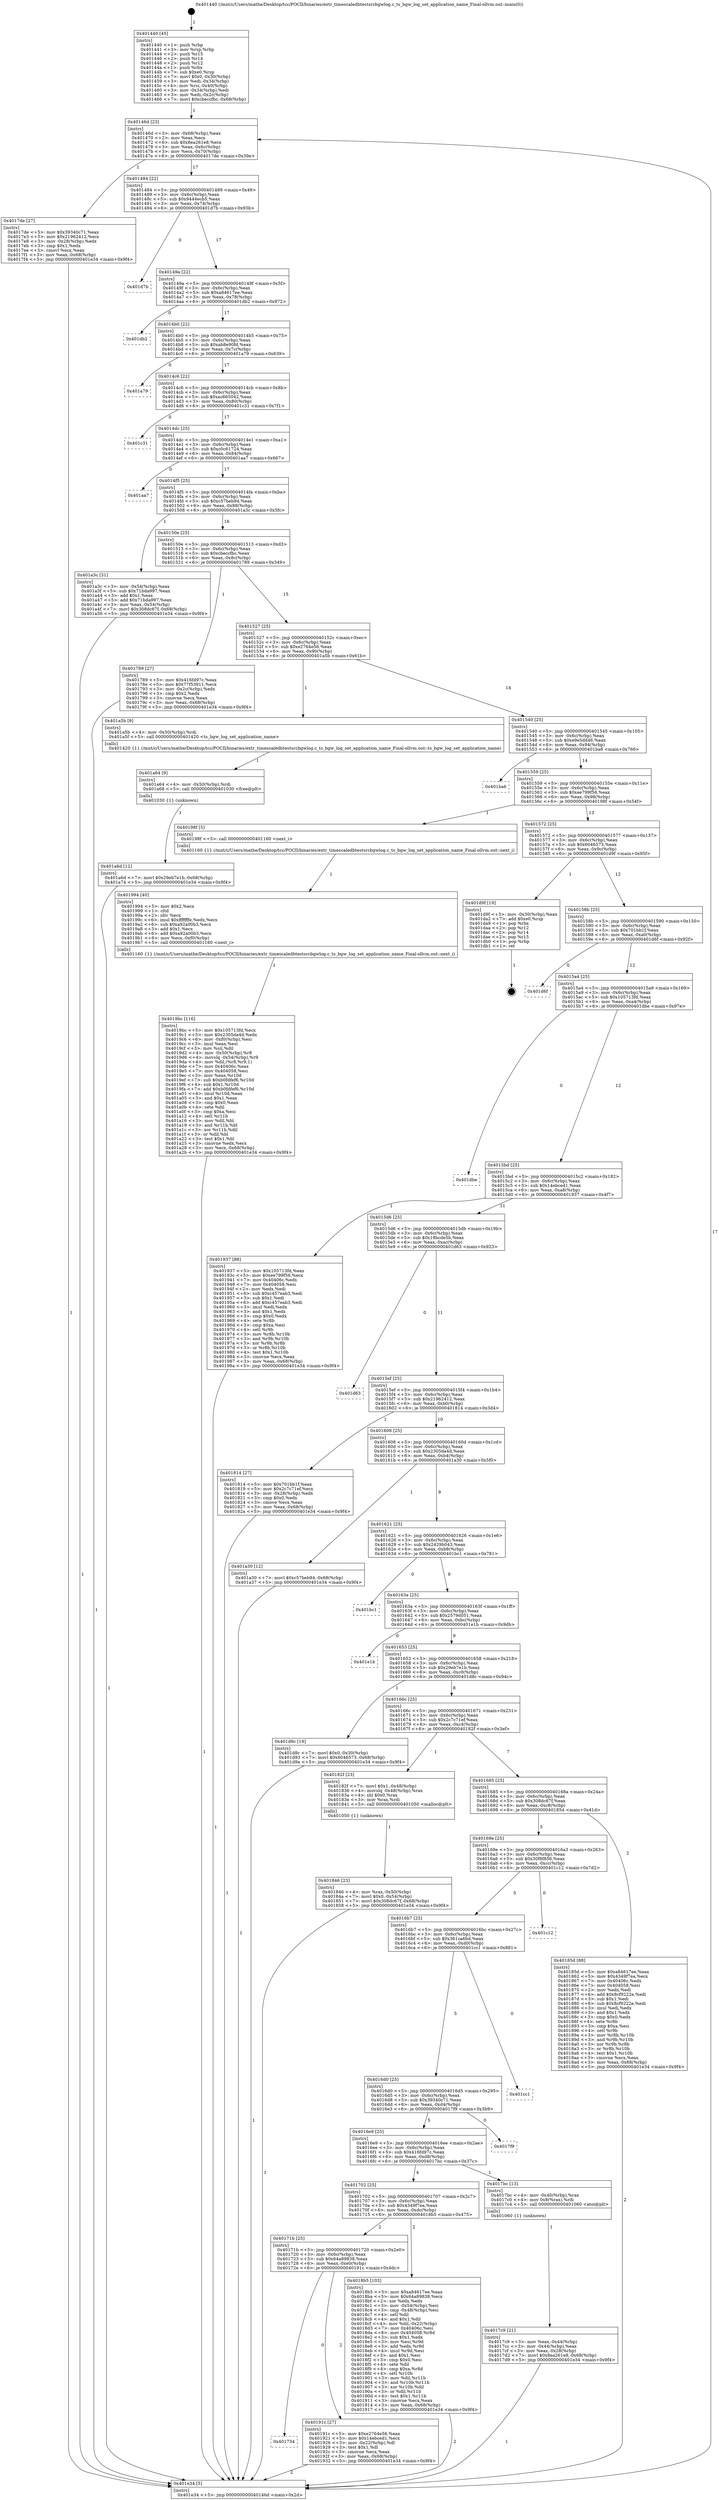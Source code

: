 digraph "0x401440" {
  label = "0x401440 (/mnt/c/Users/mathe/Desktop/tcc/POCII/binaries/extr_timescaledbtestsrcbgwlog.c_ts_bgw_log_set_application_name_Final-ollvm.out::main(0))"
  labelloc = "t"
  node[shape=record]

  Entry [label="",width=0.3,height=0.3,shape=circle,fillcolor=black,style=filled]
  "0x40146d" [label="{
     0x40146d [23]\l
     | [instrs]\l
     &nbsp;&nbsp;0x40146d \<+3\>: mov -0x68(%rbp),%eax\l
     &nbsp;&nbsp;0x401470 \<+2\>: mov %eax,%ecx\l
     &nbsp;&nbsp;0x401472 \<+6\>: sub $0x8ea261e8,%ecx\l
     &nbsp;&nbsp;0x401478 \<+3\>: mov %eax,-0x6c(%rbp)\l
     &nbsp;&nbsp;0x40147b \<+3\>: mov %ecx,-0x70(%rbp)\l
     &nbsp;&nbsp;0x40147e \<+6\>: je 00000000004017de \<main+0x39e\>\l
  }"]
  "0x4017de" [label="{
     0x4017de [27]\l
     | [instrs]\l
     &nbsp;&nbsp;0x4017de \<+5\>: mov $0x39340c71,%eax\l
     &nbsp;&nbsp;0x4017e3 \<+5\>: mov $0x21962412,%ecx\l
     &nbsp;&nbsp;0x4017e8 \<+3\>: mov -0x28(%rbp),%edx\l
     &nbsp;&nbsp;0x4017eb \<+3\>: cmp $0x1,%edx\l
     &nbsp;&nbsp;0x4017ee \<+3\>: cmovl %ecx,%eax\l
     &nbsp;&nbsp;0x4017f1 \<+3\>: mov %eax,-0x68(%rbp)\l
     &nbsp;&nbsp;0x4017f4 \<+5\>: jmp 0000000000401e34 \<main+0x9f4\>\l
  }"]
  "0x401484" [label="{
     0x401484 [22]\l
     | [instrs]\l
     &nbsp;&nbsp;0x401484 \<+5\>: jmp 0000000000401489 \<main+0x49\>\l
     &nbsp;&nbsp;0x401489 \<+3\>: mov -0x6c(%rbp),%eax\l
     &nbsp;&nbsp;0x40148c \<+5\>: sub $0x9444ecb5,%eax\l
     &nbsp;&nbsp;0x401491 \<+3\>: mov %eax,-0x74(%rbp)\l
     &nbsp;&nbsp;0x401494 \<+6\>: je 0000000000401d7b \<main+0x93b\>\l
  }"]
  Exit [label="",width=0.3,height=0.3,shape=circle,fillcolor=black,style=filled,peripheries=2]
  "0x401d7b" [label="{
     0x401d7b\l
  }", style=dashed]
  "0x40149a" [label="{
     0x40149a [22]\l
     | [instrs]\l
     &nbsp;&nbsp;0x40149a \<+5\>: jmp 000000000040149f \<main+0x5f\>\l
     &nbsp;&nbsp;0x40149f \<+3\>: mov -0x6c(%rbp),%eax\l
     &nbsp;&nbsp;0x4014a2 \<+5\>: sub $0xa84617ee,%eax\l
     &nbsp;&nbsp;0x4014a7 \<+3\>: mov %eax,-0x78(%rbp)\l
     &nbsp;&nbsp;0x4014aa \<+6\>: je 0000000000401db2 \<main+0x972\>\l
  }"]
  "0x401a6d" [label="{
     0x401a6d [12]\l
     | [instrs]\l
     &nbsp;&nbsp;0x401a6d \<+7\>: movl $0x29eb7e1b,-0x68(%rbp)\l
     &nbsp;&nbsp;0x401a74 \<+5\>: jmp 0000000000401e34 \<main+0x9f4\>\l
  }"]
  "0x401db2" [label="{
     0x401db2\l
  }", style=dashed]
  "0x4014b0" [label="{
     0x4014b0 [22]\l
     | [instrs]\l
     &nbsp;&nbsp;0x4014b0 \<+5\>: jmp 00000000004014b5 \<main+0x75\>\l
     &nbsp;&nbsp;0x4014b5 \<+3\>: mov -0x6c(%rbp),%eax\l
     &nbsp;&nbsp;0x4014b8 \<+5\>: sub $0xab8e90fd,%eax\l
     &nbsp;&nbsp;0x4014bd \<+3\>: mov %eax,-0x7c(%rbp)\l
     &nbsp;&nbsp;0x4014c0 \<+6\>: je 0000000000401a79 \<main+0x639\>\l
  }"]
  "0x401a64" [label="{
     0x401a64 [9]\l
     | [instrs]\l
     &nbsp;&nbsp;0x401a64 \<+4\>: mov -0x50(%rbp),%rdi\l
     &nbsp;&nbsp;0x401a68 \<+5\>: call 0000000000401030 \<free@plt\>\l
     | [calls]\l
     &nbsp;&nbsp;0x401030 \{1\} (unknown)\l
  }"]
  "0x401a79" [label="{
     0x401a79\l
  }", style=dashed]
  "0x4014c6" [label="{
     0x4014c6 [22]\l
     | [instrs]\l
     &nbsp;&nbsp;0x4014c6 \<+5\>: jmp 00000000004014cb \<main+0x8b\>\l
     &nbsp;&nbsp;0x4014cb \<+3\>: mov -0x6c(%rbp),%eax\l
     &nbsp;&nbsp;0x4014ce \<+5\>: sub $0xac665042,%eax\l
     &nbsp;&nbsp;0x4014d3 \<+3\>: mov %eax,-0x80(%rbp)\l
     &nbsp;&nbsp;0x4014d6 \<+6\>: je 0000000000401c31 \<main+0x7f1\>\l
  }"]
  "0x4019bc" [label="{
     0x4019bc [116]\l
     | [instrs]\l
     &nbsp;&nbsp;0x4019bc \<+5\>: mov $0x105713fd,%ecx\l
     &nbsp;&nbsp;0x4019c1 \<+5\>: mov $0x2305da4d,%edx\l
     &nbsp;&nbsp;0x4019c6 \<+6\>: mov -0xf0(%rbp),%esi\l
     &nbsp;&nbsp;0x4019cc \<+3\>: imul %eax,%esi\l
     &nbsp;&nbsp;0x4019cf \<+3\>: mov %sil,%dil\l
     &nbsp;&nbsp;0x4019d2 \<+4\>: mov -0x50(%rbp),%r8\l
     &nbsp;&nbsp;0x4019d6 \<+4\>: movslq -0x54(%rbp),%r9\l
     &nbsp;&nbsp;0x4019da \<+4\>: mov %dil,(%r8,%r9,1)\l
     &nbsp;&nbsp;0x4019de \<+7\>: mov 0x40406c,%eax\l
     &nbsp;&nbsp;0x4019e5 \<+7\>: mov 0x404058,%esi\l
     &nbsp;&nbsp;0x4019ec \<+3\>: mov %eax,%r10d\l
     &nbsp;&nbsp;0x4019ef \<+7\>: sub $0xb0fdfef6,%r10d\l
     &nbsp;&nbsp;0x4019f6 \<+4\>: sub $0x1,%r10d\l
     &nbsp;&nbsp;0x4019fa \<+7\>: add $0xb0fdfef6,%r10d\l
     &nbsp;&nbsp;0x401a01 \<+4\>: imul %r10d,%eax\l
     &nbsp;&nbsp;0x401a05 \<+3\>: and $0x1,%eax\l
     &nbsp;&nbsp;0x401a08 \<+3\>: cmp $0x0,%eax\l
     &nbsp;&nbsp;0x401a0b \<+4\>: sete %dil\l
     &nbsp;&nbsp;0x401a0f \<+3\>: cmp $0xa,%esi\l
     &nbsp;&nbsp;0x401a12 \<+4\>: setl %r11b\l
     &nbsp;&nbsp;0x401a16 \<+3\>: mov %dil,%bl\l
     &nbsp;&nbsp;0x401a19 \<+3\>: and %r11b,%bl\l
     &nbsp;&nbsp;0x401a1c \<+3\>: xor %r11b,%dil\l
     &nbsp;&nbsp;0x401a1f \<+3\>: or %dil,%bl\l
     &nbsp;&nbsp;0x401a22 \<+3\>: test $0x1,%bl\l
     &nbsp;&nbsp;0x401a25 \<+3\>: cmovne %edx,%ecx\l
     &nbsp;&nbsp;0x401a28 \<+3\>: mov %ecx,-0x68(%rbp)\l
     &nbsp;&nbsp;0x401a2b \<+5\>: jmp 0000000000401e34 \<main+0x9f4\>\l
  }"]
  "0x401c31" [label="{
     0x401c31\l
  }", style=dashed]
  "0x4014dc" [label="{
     0x4014dc [25]\l
     | [instrs]\l
     &nbsp;&nbsp;0x4014dc \<+5\>: jmp 00000000004014e1 \<main+0xa1\>\l
     &nbsp;&nbsp;0x4014e1 \<+3\>: mov -0x6c(%rbp),%eax\l
     &nbsp;&nbsp;0x4014e4 \<+5\>: sub $0xc0c61724,%eax\l
     &nbsp;&nbsp;0x4014e9 \<+6\>: mov %eax,-0x84(%rbp)\l
     &nbsp;&nbsp;0x4014ef \<+6\>: je 0000000000401aa7 \<main+0x667\>\l
  }"]
  "0x401994" [label="{
     0x401994 [40]\l
     | [instrs]\l
     &nbsp;&nbsp;0x401994 \<+5\>: mov $0x2,%ecx\l
     &nbsp;&nbsp;0x401999 \<+1\>: cltd\l
     &nbsp;&nbsp;0x40199a \<+2\>: idiv %ecx\l
     &nbsp;&nbsp;0x40199c \<+6\>: imul $0xfffffffe,%edx,%ecx\l
     &nbsp;&nbsp;0x4019a2 \<+6\>: sub $0xa92a00b3,%ecx\l
     &nbsp;&nbsp;0x4019a8 \<+3\>: add $0x1,%ecx\l
     &nbsp;&nbsp;0x4019ab \<+6\>: add $0xa92a00b3,%ecx\l
     &nbsp;&nbsp;0x4019b1 \<+6\>: mov %ecx,-0xf0(%rbp)\l
     &nbsp;&nbsp;0x4019b7 \<+5\>: call 0000000000401160 \<next_i\>\l
     | [calls]\l
     &nbsp;&nbsp;0x401160 \{1\} (/mnt/c/Users/mathe/Desktop/tcc/POCII/binaries/extr_timescaledbtestsrcbgwlog.c_ts_bgw_log_set_application_name_Final-ollvm.out::next_i)\l
  }"]
  "0x401aa7" [label="{
     0x401aa7\l
  }", style=dashed]
  "0x4014f5" [label="{
     0x4014f5 [25]\l
     | [instrs]\l
     &nbsp;&nbsp;0x4014f5 \<+5\>: jmp 00000000004014fa \<main+0xba\>\l
     &nbsp;&nbsp;0x4014fa \<+3\>: mov -0x6c(%rbp),%eax\l
     &nbsp;&nbsp;0x4014fd \<+5\>: sub $0xc57beb94,%eax\l
     &nbsp;&nbsp;0x401502 \<+6\>: mov %eax,-0x88(%rbp)\l
     &nbsp;&nbsp;0x401508 \<+6\>: je 0000000000401a3c \<main+0x5fc\>\l
  }"]
  "0x401734" [label="{
     0x401734\l
  }", style=dashed]
  "0x401a3c" [label="{
     0x401a3c [31]\l
     | [instrs]\l
     &nbsp;&nbsp;0x401a3c \<+3\>: mov -0x54(%rbp),%eax\l
     &nbsp;&nbsp;0x401a3f \<+5\>: sub $0x71bda997,%eax\l
     &nbsp;&nbsp;0x401a44 \<+3\>: add $0x1,%eax\l
     &nbsp;&nbsp;0x401a47 \<+5\>: add $0x71bda997,%eax\l
     &nbsp;&nbsp;0x401a4c \<+3\>: mov %eax,-0x54(%rbp)\l
     &nbsp;&nbsp;0x401a4f \<+7\>: movl $0x308dc67f,-0x68(%rbp)\l
     &nbsp;&nbsp;0x401a56 \<+5\>: jmp 0000000000401e34 \<main+0x9f4\>\l
  }"]
  "0x40150e" [label="{
     0x40150e [25]\l
     | [instrs]\l
     &nbsp;&nbsp;0x40150e \<+5\>: jmp 0000000000401513 \<main+0xd3\>\l
     &nbsp;&nbsp;0x401513 \<+3\>: mov -0x6c(%rbp),%eax\l
     &nbsp;&nbsp;0x401516 \<+5\>: sub $0xcbeccfbc,%eax\l
     &nbsp;&nbsp;0x40151b \<+6\>: mov %eax,-0x8c(%rbp)\l
     &nbsp;&nbsp;0x401521 \<+6\>: je 0000000000401789 \<main+0x349\>\l
  }"]
  "0x40191c" [label="{
     0x40191c [27]\l
     | [instrs]\l
     &nbsp;&nbsp;0x40191c \<+5\>: mov $0xe2764e56,%eax\l
     &nbsp;&nbsp;0x401921 \<+5\>: mov $0x14ebced1,%ecx\l
     &nbsp;&nbsp;0x401926 \<+3\>: mov -0x22(%rbp),%dl\l
     &nbsp;&nbsp;0x401929 \<+3\>: test $0x1,%dl\l
     &nbsp;&nbsp;0x40192c \<+3\>: cmovne %ecx,%eax\l
     &nbsp;&nbsp;0x40192f \<+3\>: mov %eax,-0x68(%rbp)\l
     &nbsp;&nbsp;0x401932 \<+5\>: jmp 0000000000401e34 \<main+0x9f4\>\l
  }"]
  "0x401789" [label="{
     0x401789 [27]\l
     | [instrs]\l
     &nbsp;&nbsp;0x401789 \<+5\>: mov $0x416fd97c,%eax\l
     &nbsp;&nbsp;0x40178e \<+5\>: mov $0x77f53911,%ecx\l
     &nbsp;&nbsp;0x401793 \<+3\>: mov -0x2c(%rbp),%edx\l
     &nbsp;&nbsp;0x401796 \<+3\>: cmp $0x2,%edx\l
     &nbsp;&nbsp;0x401799 \<+3\>: cmovne %ecx,%eax\l
     &nbsp;&nbsp;0x40179c \<+3\>: mov %eax,-0x68(%rbp)\l
     &nbsp;&nbsp;0x40179f \<+5\>: jmp 0000000000401e34 \<main+0x9f4\>\l
  }"]
  "0x401527" [label="{
     0x401527 [25]\l
     | [instrs]\l
     &nbsp;&nbsp;0x401527 \<+5\>: jmp 000000000040152c \<main+0xec\>\l
     &nbsp;&nbsp;0x40152c \<+3\>: mov -0x6c(%rbp),%eax\l
     &nbsp;&nbsp;0x40152f \<+5\>: sub $0xe2764e56,%eax\l
     &nbsp;&nbsp;0x401534 \<+6\>: mov %eax,-0x90(%rbp)\l
     &nbsp;&nbsp;0x40153a \<+6\>: je 0000000000401a5b \<main+0x61b\>\l
  }"]
  "0x401e34" [label="{
     0x401e34 [5]\l
     | [instrs]\l
     &nbsp;&nbsp;0x401e34 \<+5\>: jmp 000000000040146d \<main+0x2d\>\l
  }"]
  "0x401440" [label="{
     0x401440 [45]\l
     | [instrs]\l
     &nbsp;&nbsp;0x401440 \<+1\>: push %rbp\l
     &nbsp;&nbsp;0x401441 \<+3\>: mov %rsp,%rbp\l
     &nbsp;&nbsp;0x401444 \<+2\>: push %r15\l
     &nbsp;&nbsp;0x401446 \<+2\>: push %r14\l
     &nbsp;&nbsp;0x401448 \<+2\>: push %r12\l
     &nbsp;&nbsp;0x40144a \<+1\>: push %rbx\l
     &nbsp;&nbsp;0x40144b \<+7\>: sub $0xe0,%rsp\l
     &nbsp;&nbsp;0x401452 \<+7\>: movl $0x0,-0x30(%rbp)\l
     &nbsp;&nbsp;0x401459 \<+3\>: mov %edi,-0x34(%rbp)\l
     &nbsp;&nbsp;0x40145c \<+4\>: mov %rsi,-0x40(%rbp)\l
     &nbsp;&nbsp;0x401460 \<+3\>: mov -0x34(%rbp),%edi\l
     &nbsp;&nbsp;0x401463 \<+3\>: mov %edi,-0x2c(%rbp)\l
     &nbsp;&nbsp;0x401466 \<+7\>: movl $0xcbeccfbc,-0x68(%rbp)\l
  }"]
  "0x40171b" [label="{
     0x40171b [25]\l
     | [instrs]\l
     &nbsp;&nbsp;0x40171b \<+5\>: jmp 0000000000401720 \<main+0x2e0\>\l
     &nbsp;&nbsp;0x401720 \<+3\>: mov -0x6c(%rbp),%eax\l
     &nbsp;&nbsp;0x401723 \<+5\>: sub $0x64a89838,%eax\l
     &nbsp;&nbsp;0x401728 \<+6\>: mov %eax,-0xe0(%rbp)\l
     &nbsp;&nbsp;0x40172e \<+6\>: je 000000000040191c \<main+0x4dc\>\l
  }"]
  "0x401a5b" [label="{
     0x401a5b [9]\l
     | [instrs]\l
     &nbsp;&nbsp;0x401a5b \<+4\>: mov -0x50(%rbp),%rdi\l
     &nbsp;&nbsp;0x401a5f \<+5\>: call 0000000000401420 \<ts_bgw_log_set_application_name\>\l
     | [calls]\l
     &nbsp;&nbsp;0x401420 \{1\} (/mnt/c/Users/mathe/Desktop/tcc/POCII/binaries/extr_timescaledbtestsrcbgwlog.c_ts_bgw_log_set_application_name_Final-ollvm.out::ts_bgw_log_set_application_name)\l
  }"]
  "0x401540" [label="{
     0x401540 [25]\l
     | [instrs]\l
     &nbsp;&nbsp;0x401540 \<+5\>: jmp 0000000000401545 \<main+0x105\>\l
     &nbsp;&nbsp;0x401545 \<+3\>: mov -0x6c(%rbp),%eax\l
     &nbsp;&nbsp;0x401548 \<+5\>: sub $0xe9e5dd46,%eax\l
     &nbsp;&nbsp;0x40154d \<+6\>: mov %eax,-0x94(%rbp)\l
     &nbsp;&nbsp;0x401553 \<+6\>: je 0000000000401ba6 \<main+0x766\>\l
  }"]
  "0x4018b5" [label="{
     0x4018b5 [103]\l
     | [instrs]\l
     &nbsp;&nbsp;0x4018b5 \<+5\>: mov $0xa84617ee,%eax\l
     &nbsp;&nbsp;0x4018ba \<+5\>: mov $0x64a89838,%ecx\l
     &nbsp;&nbsp;0x4018bf \<+2\>: xor %edx,%edx\l
     &nbsp;&nbsp;0x4018c1 \<+3\>: mov -0x54(%rbp),%esi\l
     &nbsp;&nbsp;0x4018c4 \<+3\>: cmp -0x48(%rbp),%esi\l
     &nbsp;&nbsp;0x4018c7 \<+4\>: setl %dil\l
     &nbsp;&nbsp;0x4018cb \<+4\>: and $0x1,%dil\l
     &nbsp;&nbsp;0x4018cf \<+4\>: mov %dil,-0x22(%rbp)\l
     &nbsp;&nbsp;0x4018d3 \<+7\>: mov 0x40406c,%esi\l
     &nbsp;&nbsp;0x4018da \<+8\>: mov 0x404058,%r8d\l
     &nbsp;&nbsp;0x4018e2 \<+3\>: sub $0x1,%edx\l
     &nbsp;&nbsp;0x4018e5 \<+3\>: mov %esi,%r9d\l
     &nbsp;&nbsp;0x4018e8 \<+3\>: add %edx,%r9d\l
     &nbsp;&nbsp;0x4018eb \<+4\>: imul %r9d,%esi\l
     &nbsp;&nbsp;0x4018ef \<+3\>: and $0x1,%esi\l
     &nbsp;&nbsp;0x4018f2 \<+3\>: cmp $0x0,%esi\l
     &nbsp;&nbsp;0x4018f5 \<+4\>: sete %dil\l
     &nbsp;&nbsp;0x4018f9 \<+4\>: cmp $0xa,%r8d\l
     &nbsp;&nbsp;0x4018fd \<+4\>: setl %r10b\l
     &nbsp;&nbsp;0x401901 \<+3\>: mov %dil,%r11b\l
     &nbsp;&nbsp;0x401904 \<+3\>: and %r10b,%r11b\l
     &nbsp;&nbsp;0x401907 \<+3\>: xor %r10b,%dil\l
     &nbsp;&nbsp;0x40190a \<+3\>: or %dil,%r11b\l
     &nbsp;&nbsp;0x40190d \<+4\>: test $0x1,%r11b\l
     &nbsp;&nbsp;0x401911 \<+3\>: cmovne %ecx,%eax\l
     &nbsp;&nbsp;0x401914 \<+3\>: mov %eax,-0x68(%rbp)\l
     &nbsp;&nbsp;0x401917 \<+5\>: jmp 0000000000401e34 \<main+0x9f4\>\l
  }"]
  "0x401ba6" [label="{
     0x401ba6\l
  }", style=dashed]
  "0x401559" [label="{
     0x401559 [25]\l
     | [instrs]\l
     &nbsp;&nbsp;0x401559 \<+5\>: jmp 000000000040155e \<main+0x11e\>\l
     &nbsp;&nbsp;0x40155e \<+3\>: mov -0x6c(%rbp),%eax\l
     &nbsp;&nbsp;0x401561 \<+5\>: sub $0xee799f56,%eax\l
     &nbsp;&nbsp;0x401566 \<+6\>: mov %eax,-0x98(%rbp)\l
     &nbsp;&nbsp;0x40156c \<+6\>: je 000000000040198f \<main+0x54f\>\l
  }"]
  "0x401846" [label="{
     0x401846 [23]\l
     | [instrs]\l
     &nbsp;&nbsp;0x401846 \<+4\>: mov %rax,-0x50(%rbp)\l
     &nbsp;&nbsp;0x40184a \<+7\>: movl $0x0,-0x54(%rbp)\l
     &nbsp;&nbsp;0x401851 \<+7\>: movl $0x308dc67f,-0x68(%rbp)\l
     &nbsp;&nbsp;0x401858 \<+5\>: jmp 0000000000401e34 \<main+0x9f4\>\l
  }"]
  "0x40198f" [label="{
     0x40198f [5]\l
     | [instrs]\l
     &nbsp;&nbsp;0x40198f \<+5\>: call 0000000000401160 \<next_i\>\l
     | [calls]\l
     &nbsp;&nbsp;0x401160 \{1\} (/mnt/c/Users/mathe/Desktop/tcc/POCII/binaries/extr_timescaledbtestsrcbgwlog.c_ts_bgw_log_set_application_name_Final-ollvm.out::next_i)\l
  }"]
  "0x401572" [label="{
     0x401572 [25]\l
     | [instrs]\l
     &nbsp;&nbsp;0x401572 \<+5\>: jmp 0000000000401577 \<main+0x137\>\l
     &nbsp;&nbsp;0x401577 \<+3\>: mov -0x6c(%rbp),%eax\l
     &nbsp;&nbsp;0x40157a \<+5\>: sub $0x6046573,%eax\l
     &nbsp;&nbsp;0x40157f \<+6\>: mov %eax,-0x9c(%rbp)\l
     &nbsp;&nbsp;0x401585 \<+6\>: je 0000000000401d9f \<main+0x95f\>\l
  }"]
  "0x4017c9" [label="{
     0x4017c9 [21]\l
     | [instrs]\l
     &nbsp;&nbsp;0x4017c9 \<+3\>: mov %eax,-0x44(%rbp)\l
     &nbsp;&nbsp;0x4017cc \<+3\>: mov -0x44(%rbp),%eax\l
     &nbsp;&nbsp;0x4017cf \<+3\>: mov %eax,-0x28(%rbp)\l
     &nbsp;&nbsp;0x4017d2 \<+7\>: movl $0x8ea261e8,-0x68(%rbp)\l
     &nbsp;&nbsp;0x4017d9 \<+5\>: jmp 0000000000401e34 \<main+0x9f4\>\l
  }"]
  "0x401d9f" [label="{
     0x401d9f [19]\l
     | [instrs]\l
     &nbsp;&nbsp;0x401d9f \<+3\>: mov -0x30(%rbp),%eax\l
     &nbsp;&nbsp;0x401da2 \<+7\>: add $0xe0,%rsp\l
     &nbsp;&nbsp;0x401da9 \<+1\>: pop %rbx\l
     &nbsp;&nbsp;0x401daa \<+2\>: pop %r12\l
     &nbsp;&nbsp;0x401dac \<+2\>: pop %r14\l
     &nbsp;&nbsp;0x401dae \<+2\>: pop %r15\l
     &nbsp;&nbsp;0x401db0 \<+1\>: pop %rbp\l
     &nbsp;&nbsp;0x401db1 \<+1\>: ret\l
  }"]
  "0x40158b" [label="{
     0x40158b [25]\l
     | [instrs]\l
     &nbsp;&nbsp;0x40158b \<+5\>: jmp 0000000000401590 \<main+0x150\>\l
     &nbsp;&nbsp;0x401590 \<+3\>: mov -0x6c(%rbp),%eax\l
     &nbsp;&nbsp;0x401593 \<+5\>: sub $0x701bb1f,%eax\l
     &nbsp;&nbsp;0x401598 \<+6\>: mov %eax,-0xa0(%rbp)\l
     &nbsp;&nbsp;0x40159e \<+6\>: je 0000000000401d6f \<main+0x92f\>\l
  }"]
  "0x401702" [label="{
     0x401702 [25]\l
     | [instrs]\l
     &nbsp;&nbsp;0x401702 \<+5\>: jmp 0000000000401707 \<main+0x2c7\>\l
     &nbsp;&nbsp;0x401707 \<+3\>: mov -0x6c(%rbp),%eax\l
     &nbsp;&nbsp;0x40170a \<+5\>: sub $0x4349f7ea,%eax\l
     &nbsp;&nbsp;0x40170f \<+6\>: mov %eax,-0xdc(%rbp)\l
     &nbsp;&nbsp;0x401715 \<+6\>: je 00000000004018b5 \<main+0x475\>\l
  }"]
  "0x401d6f" [label="{
     0x401d6f\l
  }", style=dashed]
  "0x4015a4" [label="{
     0x4015a4 [25]\l
     | [instrs]\l
     &nbsp;&nbsp;0x4015a4 \<+5\>: jmp 00000000004015a9 \<main+0x169\>\l
     &nbsp;&nbsp;0x4015a9 \<+3\>: mov -0x6c(%rbp),%eax\l
     &nbsp;&nbsp;0x4015ac \<+5\>: sub $0x105713fd,%eax\l
     &nbsp;&nbsp;0x4015b1 \<+6\>: mov %eax,-0xa4(%rbp)\l
     &nbsp;&nbsp;0x4015b7 \<+6\>: je 0000000000401dbe \<main+0x97e\>\l
  }"]
  "0x4017bc" [label="{
     0x4017bc [13]\l
     | [instrs]\l
     &nbsp;&nbsp;0x4017bc \<+4\>: mov -0x40(%rbp),%rax\l
     &nbsp;&nbsp;0x4017c0 \<+4\>: mov 0x8(%rax),%rdi\l
     &nbsp;&nbsp;0x4017c4 \<+5\>: call 0000000000401060 \<atoi@plt\>\l
     | [calls]\l
     &nbsp;&nbsp;0x401060 \{1\} (unknown)\l
  }"]
  "0x401dbe" [label="{
     0x401dbe\l
  }", style=dashed]
  "0x4015bd" [label="{
     0x4015bd [25]\l
     | [instrs]\l
     &nbsp;&nbsp;0x4015bd \<+5\>: jmp 00000000004015c2 \<main+0x182\>\l
     &nbsp;&nbsp;0x4015c2 \<+3\>: mov -0x6c(%rbp),%eax\l
     &nbsp;&nbsp;0x4015c5 \<+5\>: sub $0x14ebced1,%eax\l
     &nbsp;&nbsp;0x4015ca \<+6\>: mov %eax,-0xa8(%rbp)\l
     &nbsp;&nbsp;0x4015d0 \<+6\>: je 0000000000401937 \<main+0x4f7\>\l
  }"]
  "0x4016e9" [label="{
     0x4016e9 [25]\l
     | [instrs]\l
     &nbsp;&nbsp;0x4016e9 \<+5\>: jmp 00000000004016ee \<main+0x2ae\>\l
     &nbsp;&nbsp;0x4016ee \<+3\>: mov -0x6c(%rbp),%eax\l
     &nbsp;&nbsp;0x4016f1 \<+5\>: sub $0x416fd97c,%eax\l
     &nbsp;&nbsp;0x4016f6 \<+6\>: mov %eax,-0xd8(%rbp)\l
     &nbsp;&nbsp;0x4016fc \<+6\>: je 00000000004017bc \<main+0x37c\>\l
  }"]
  "0x401937" [label="{
     0x401937 [88]\l
     | [instrs]\l
     &nbsp;&nbsp;0x401937 \<+5\>: mov $0x105713fd,%eax\l
     &nbsp;&nbsp;0x40193c \<+5\>: mov $0xee799f56,%ecx\l
     &nbsp;&nbsp;0x401941 \<+7\>: mov 0x40406c,%edx\l
     &nbsp;&nbsp;0x401948 \<+7\>: mov 0x404058,%esi\l
     &nbsp;&nbsp;0x40194f \<+2\>: mov %edx,%edi\l
     &nbsp;&nbsp;0x401951 \<+6\>: sub $0xc457eab3,%edi\l
     &nbsp;&nbsp;0x401957 \<+3\>: sub $0x1,%edi\l
     &nbsp;&nbsp;0x40195a \<+6\>: add $0xc457eab3,%edi\l
     &nbsp;&nbsp;0x401960 \<+3\>: imul %edi,%edx\l
     &nbsp;&nbsp;0x401963 \<+3\>: and $0x1,%edx\l
     &nbsp;&nbsp;0x401966 \<+3\>: cmp $0x0,%edx\l
     &nbsp;&nbsp;0x401969 \<+4\>: sete %r8b\l
     &nbsp;&nbsp;0x40196d \<+3\>: cmp $0xa,%esi\l
     &nbsp;&nbsp;0x401970 \<+4\>: setl %r9b\l
     &nbsp;&nbsp;0x401974 \<+3\>: mov %r8b,%r10b\l
     &nbsp;&nbsp;0x401977 \<+3\>: and %r9b,%r10b\l
     &nbsp;&nbsp;0x40197a \<+3\>: xor %r9b,%r8b\l
     &nbsp;&nbsp;0x40197d \<+3\>: or %r8b,%r10b\l
     &nbsp;&nbsp;0x401980 \<+4\>: test $0x1,%r10b\l
     &nbsp;&nbsp;0x401984 \<+3\>: cmovne %ecx,%eax\l
     &nbsp;&nbsp;0x401987 \<+3\>: mov %eax,-0x68(%rbp)\l
     &nbsp;&nbsp;0x40198a \<+5\>: jmp 0000000000401e34 \<main+0x9f4\>\l
  }"]
  "0x4015d6" [label="{
     0x4015d6 [25]\l
     | [instrs]\l
     &nbsp;&nbsp;0x4015d6 \<+5\>: jmp 00000000004015db \<main+0x19b\>\l
     &nbsp;&nbsp;0x4015db \<+3\>: mov -0x6c(%rbp),%eax\l
     &nbsp;&nbsp;0x4015de \<+5\>: sub $0x18bcde5b,%eax\l
     &nbsp;&nbsp;0x4015e3 \<+6\>: mov %eax,-0xac(%rbp)\l
     &nbsp;&nbsp;0x4015e9 \<+6\>: je 0000000000401d63 \<main+0x923\>\l
  }"]
  "0x4017f9" [label="{
     0x4017f9\l
  }", style=dashed]
  "0x401d63" [label="{
     0x401d63\l
  }", style=dashed]
  "0x4015ef" [label="{
     0x4015ef [25]\l
     | [instrs]\l
     &nbsp;&nbsp;0x4015ef \<+5\>: jmp 00000000004015f4 \<main+0x1b4\>\l
     &nbsp;&nbsp;0x4015f4 \<+3\>: mov -0x6c(%rbp),%eax\l
     &nbsp;&nbsp;0x4015f7 \<+5\>: sub $0x21962412,%eax\l
     &nbsp;&nbsp;0x4015fc \<+6\>: mov %eax,-0xb0(%rbp)\l
     &nbsp;&nbsp;0x401602 \<+6\>: je 0000000000401814 \<main+0x3d4\>\l
  }"]
  "0x4016d0" [label="{
     0x4016d0 [25]\l
     | [instrs]\l
     &nbsp;&nbsp;0x4016d0 \<+5\>: jmp 00000000004016d5 \<main+0x295\>\l
     &nbsp;&nbsp;0x4016d5 \<+3\>: mov -0x6c(%rbp),%eax\l
     &nbsp;&nbsp;0x4016d8 \<+5\>: sub $0x39340c71,%eax\l
     &nbsp;&nbsp;0x4016dd \<+6\>: mov %eax,-0xd4(%rbp)\l
     &nbsp;&nbsp;0x4016e3 \<+6\>: je 00000000004017f9 \<main+0x3b9\>\l
  }"]
  "0x401814" [label="{
     0x401814 [27]\l
     | [instrs]\l
     &nbsp;&nbsp;0x401814 \<+5\>: mov $0x701bb1f,%eax\l
     &nbsp;&nbsp;0x401819 \<+5\>: mov $0x2c7c71ef,%ecx\l
     &nbsp;&nbsp;0x40181e \<+3\>: mov -0x28(%rbp),%edx\l
     &nbsp;&nbsp;0x401821 \<+3\>: cmp $0x0,%edx\l
     &nbsp;&nbsp;0x401824 \<+3\>: cmove %ecx,%eax\l
     &nbsp;&nbsp;0x401827 \<+3\>: mov %eax,-0x68(%rbp)\l
     &nbsp;&nbsp;0x40182a \<+5\>: jmp 0000000000401e34 \<main+0x9f4\>\l
  }"]
  "0x401608" [label="{
     0x401608 [25]\l
     | [instrs]\l
     &nbsp;&nbsp;0x401608 \<+5\>: jmp 000000000040160d \<main+0x1cd\>\l
     &nbsp;&nbsp;0x40160d \<+3\>: mov -0x6c(%rbp),%eax\l
     &nbsp;&nbsp;0x401610 \<+5\>: sub $0x2305da4d,%eax\l
     &nbsp;&nbsp;0x401615 \<+6\>: mov %eax,-0xb4(%rbp)\l
     &nbsp;&nbsp;0x40161b \<+6\>: je 0000000000401a30 \<main+0x5f0\>\l
  }"]
  "0x401cc1" [label="{
     0x401cc1\l
  }", style=dashed]
  "0x401a30" [label="{
     0x401a30 [12]\l
     | [instrs]\l
     &nbsp;&nbsp;0x401a30 \<+7\>: movl $0xc57beb94,-0x68(%rbp)\l
     &nbsp;&nbsp;0x401a37 \<+5\>: jmp 0000000000401e34 \<main+0x9f4\>\l
  }"]
  "0x401621" [label="{
     0x401621 [25]\l
     | [instrs]\l
     &nbsp;&nbsp;0x401621 \<+5\>: jmp 0000000000401626 \<main+0x1e6\>\l
     &nbsp;&nbsp;0x401626 \<+3\>: mov -0x6c(%rbp),%eax\l
     &nbsp;&nbsp;0x401629 \<+5\>: sub $0x2429b043,%eax\l
     &nbsp;&nbsp;0x40162e \<+6\>: mov %eax,-0xb8(%rbp)\l
     &nbsp;&nbsp;0x401634 \<+6\>: je 0000000000401bc1 \<main+0x781\>\l
  }"]
  "0x4016b7" [label="{
     0x4016b7 [25]\l
     | [instrs]\l
     &nbsp;&nbsp;0x4016b7 \<+5\>: jmp 00000000004016bc \<main+0x27c\>\l
     &nbsp;&nbsp;0x4016bc \<+3\>: mov -0x6c(%rbp),%eax\l
     &nbsp;&nbsp;0x4016bf \<+5\>: sub $0x361ca6bd,%eax\l
     &nbsp;&nbsp;0x4016c4 \<+6\>: mov %eax,-0xd0(%rbp)\l
     &nbsp;&nbsp;0x4016ca \<+6\>: je 0000000000401cc1 \<main+0x881\>\l
  }"]
  "0x401bc1" [label="{
     0x401bc1\l
  }", style=dashed]
  "0x40163a" [label="{
     0x40163a [25]\l
     | [instrs]\l
     &nbsp;&nbsp;0x40163a \<+5\>: jmp 000000000040163f \<main+0x1ff\>\l
     &nbsp;&nbsp;0x40163f \<+3\>: mov -0x6c(%rbp),%eax\l
     &nbsp;&nbsp;0x401642 \<+5\>: sub $0x2579d051,%eax\l
     &nbsp;&nbsp;0x401647 \<+6\>: mov %eax,-0xbc(%rbp)\l
     &nbsp;&nbsp;0x40164d \<+6\>: je 0000000000401e1b \<main+0x9db\>\l
  }"]
  "0x401c12" [label="{
     0x401c12\l
  }", style=dashed]
  "0x401e1b" [label="{
     0x401e1b\l
  }", style=dashed]
  "0x401653" [label="{
     0x401653 [25]\l
     | [instrs]\l
     &nbsp;&nbsp;0x401653 \<+5\>: jmp 0000000000401658 \<main+0x218\>\l
     &nbsp;&nbsp;0x401658 \<+3\>: mov -0x6c(%rbp),%eax\l
     &nbsp;&nbsp;0x40165b \<+5\>: sub $0x29eb7e1b,%eax\l
     &nbsp;&nbsp;0x401660 \<+6\>: mov %eax,-0xc0(%rbp)\l
     &nbsp;&nbsp;0x401666 \<+6\>: je 0000000000401d8c \<main+0x94c\>\l
  }"]
  "0x40169e" [label="{
     0x40169e [25]\l
     | [instrs]\l
     &nbsp;&nbsp;0x40169e \<+5\>: jmp 00000000004016a3 \<main+0x263\>\l
     &nbsp;&nbsp;0x4016a3 \<+3\>: mov -0x6c(%rbp),%eax\l
     &nbsp;&nbsp;0x4016a6 \<+5\>: sub $0x30f8f856,%eax\l
     &nbsp;&nbsp;0x4016ab \<+6\>: mov %eax,-0xcc(%rbp)\l
     &nbsp;&nbsp;0x4016b1 \<+6\>: je 0000000000401c12 \<main+0x7d2\>\l
  }"]
  "0x401d8c" [label="{
     0x401d8c [19]\l
     | [instrs]\l
     &nbsp;&nbsp;0x401d8c \<+7\>: movl $0x0,-0x30(%rbp)\l
     &nbsp;&nbsp;0x401d93 \<+7\>: movl $0x6046573,-0x68(%rbp)\l
     &nbsp;&nbsp;0x401d9a \<+5\>: jmp 0000000000401e34 \<main+0x9f4\>\l
  }"]
  "0x40166c" [label="{
     0x40166c [25]\l
     | [instrs]\l
     &nbsp;&nbsp;0x40166c \<+5\>: jmp 0000000000401671 \<main+0x231\>\l
     &nbsp;&nbsp;0x401671 \<+3\>: mov -0x6c(%rbp),%eax\l
     &nbsp;&nbsp;0x401674 \<+5\>: sub $0x2c7c71ef,%eax\l
     &nbsp;&nbsp;0x401679 \<+6\>: mov %eax,-0xc4(%rbp)\l
     &nbsp;&nbsp;0x40167f \<+6\>: je 000000000040182f \<main+0x3ef\>\l
  }"]
  "0x40185d" [label="{
     0x40185d [88]\l
     | [instrs]\l
     &nbsp;&nbsp;0x40185d \<+5\>: mov $0xa84617ee,%eax\l
     &nbsp;&nbsp;0x401862 \<+5\>: mov $0x4349f7ea,%ecx\l
     &nbsp;&nbsp;0x401867 \<+7\>: mov 0x40406c,%edx\l
     &nbsp;&nbsp;0x40186e \<+7\>: mov 0x404058,%esi\l
     &nbsp;&nbsp;0x401875 \<+2\>: mov %edx,%edi\l
     &nbsp;&nbsp;0x401877 \<+6\>: add $0x8cf9222e,%edi\l
     &nbsp;&nbsp;0x40187d \<+3\>: sub $0x1,%edi\l
     &nbsp;&nbsp;0x401880 \<+6\>: sub $0x8cf9222e,%edi\l
     &nbsp;&nbsp;0x401886 \<+3\>: imul %edi,%edx\l
     &nbsp;&nbsp;0x401889 \<+3\>: and $0x1,%edx\l
     &nbsp;&nbsp;0x40188c \<+3\>: cmp $0x0,%edx\l
     &nbsp;&nbsp;0x40188f \<+4\>: sete %r8b\l
     &nbsp;&nbsp;0x401893 \<+3\>: cmp $0xa,%esi\l
     &nbsp;&nbsp;0x401896 \<+4\>: setl %r9b\l
     &nbsp;&nbsp;0x40189a \<+3\>: mov %r8b,%r10b\l
     &nbsp;&nbsp;0x40189d \<+3\>: and %r9b,%r10b\l
     &nbsp;&nbsp;0x4018a0 \<+3\>: xor %r9b,%r8b\l
     &nbsp;&nbsp;0x4018a3 \<+3\>: or %r8b,%r10b\l
     &nbsp;&nbsp;0x4018a6 \<+4\>: test $0x1,%r10b\l
     &nbsp;&nbsp;0x4018aa \<+3\>: cmovne %ecx,%eax\l
     &nbsp;&nbsp;0x4018ad \<+3\>: mov %eax,-0x68(%rbp)\l
     &nbsp;&nbsp;0x4018b0 \<+5\>: jmp 0000000000401e34 \<main+0x9f4\>\l
  }"]
  "0x40182f" [label="{
     0x40182f [23]\l
     | [instrs]\l
     &nbsp;&nbsp;0x40182f \<+7\>: movl $0x1,-0x48(%rbp)\l
     &nbsp;&nbsp;0x401836 \<+4\>: movslq -0x48(%rbp),%rax\l
     &nbsp;&nbsp;0x40183a \<+4\>: shl $0x0,%rax\l
     &nbsp;&nbsp;0x40183e \<+3\>: mov %rax,%rdi\l
     &nbsp;&nbsp;0x401841 \<+5\>: call 0000000000401050 \<malloc@plt\>\l
     | [calls]\l
     &nbsp;&nbsp;0x401050 \{1\} (unknown)\l
  }"]
  "0x401685" [label="{
     0x401685 [25]\l
     | [instrs]\l
     &nbsp;&nbsp;0x401685 \<+5\>: jmp 000000000040168a \<main+0x24a\>\l
     &nbsp;&nbsp;0x40168a \<+3\>: mov -0x6c(%rbp),%eax\l
     &nbsp;&nbsp;0x40168d \<+5\>: sub $0x308dc67f,%eax\l
     &nbsp;&nbsp;0x401692 \<+6\>: mov %eax,-0xc8(%rbp)\l
     &nbsp;&nbsp;0x401698 \<+6\>: je 000000000040185d \<main+0x41d\>\l
  }"]
  Entry -> "0x401440" [label=" 1"]
  "0x40146d" -> "0x4017de" [label=" 1"]
  "0x40146d" -> "0x401484" [label=" 17"]
  "0x401d9f" -> Exit [label=" 1"]
  "0x401484" -> "0x401d7b" [label=" 0"]
  "0x401484" -> "0x40149a" [label=" 17"]
  "0x401d8c" -> "0x401e34" [label=" 1"]
  "0x40149a" -> "0x401db2" [label=" 0"]
  "0x40149a" -> "0x4014b0" [label=" 17"]
  "0x401a6d" -> "0x401e34" [label=" 1"]
  "0x4014b0" -> "0x401a79" [label=" 0"]
  "0x4014b0" -> "0x4014c6" [label=" 17"]
  "0x401a64" -> "0x401a6d" [label=" 1"]
  "0x4014c6" -> "0x401c31" [label=" 0"]
  "0x4014c6" -> "0x4014dc" [label=" 17"]
  "0x401a5b" -> "0x401a64" [label=" 1"]
  "0x4014dc" -> "0x401aa7" [label=" 0"]
  "0x4014dc" -> "0x4014f5" [label=" 17"]
  "0x401a3c" -> "0x401e34" [label=" 1"]
  "0x4014f5" -> "0x401a3c" [label=" 1"]
  "0x4014f5" -> "0x40150e" [label=" 16"]
  "0x401a30" -> "0x401e34" [label=" 1"]
  "0x40150e" -> "0x401789" [label=" 1"]
  "0x40150e" -> "0x401527" [label=" 15"]
  "0x401789" -> "0x401e34" [label=" 1"]
  "0x401440" -> "0x40146d" [label=" 1"]
  "0x401e34" -> "0x40146d" [label=" 17"]
  "0x4019bc" -> "0x401e34" [label=" 1"]
  "0x401527" -> "0x401a5b" [label=" 1"]
  "0x401527" -> "0x401540" [label=" 14"]
  "0x40198f" -> "0x401994" [label=" 1"]
  "0x401540" -> "0x401ba6" [label=" 0"]
  "0x401540" -> "0x401559" [label=" 14"]
  "0x401937" -> "0x401e34" [label=" 1"]
  "0x401559" -> "0x40198f" [label=" 1"]
  "0x401559" -> "0x401572" [label=" 13"]
  "0x40171b" -> "0x401734" [label=" 0"]
  "0x401572" -> "0x401d9f" [label=" 1"]
  "0x401572" -> "0x40158b" [label=" 12"]
  "0x40171b" -> "0x40191c" [label=" 2"]
  "0x40158b" -> "0x401d6f" [label=" 0"]
  "0x40158b" -> "0x4015a4" [label=" 12"]
  "0x401994" -> "0x4019bc" [label=" 1"]
  "0x4015a4" -> "0x401dbe" [label=" 0"]
  "0x4015a4" -> "0x4015bd" [label=" 12"]
  "0x4018b5" -> "0x401e34" [label=" 2"]
  "0x4015bd" -> "0x401937" [label=" 1"]
  "0x4015bd" -> "0x4015d6" [label=" 11"]
  "0x401702" -> "0x4018b5" [label=" 2"]
  "0x4015d6" -> "0x401d63" [label=" 0"]
  "0x4015d6" -> "0x4015ef" [label=" 11"]
  "0x40191c" -> "0x401e34" [label=" 2"]
  "0x4015ef" -> "0x401814" [label=" 1"]
  "0x4015ef" -> "0x401608" [label=" 10"]
  "0x401846" -> "0x401e34" [label=" 1"]
  "0x401608" -> "0x401a30" [label=" 1"]
  "0x401608" -> "0x401621" [label=" 9"]
  "0x40182f" -> "0x401846" [label=" 1"]
  "0x401621" -> "0x401bc1" [label=" 0"]
  "0x401621" -> "0x40163a" [label=" 9"]
  "0x4017de" -> "0x401e34" [label=" 1"]
  "0x40163a" -> "0x401e1b" [label=" 0"]
  "0x40163a" -> "0x401653" [label=" 9"]
  "0x4017c9" -> "0x401e34" [label=" 1"]
  "0x401653" -> "0x401d8c" [label=" 1"]
  "0x401653" -> "0x40166c" [label=" 8"]
  "0x4016e9" -> "0x401702" [label=" 4"]
  "0x40166c" -> "0x40182f" [label=" 1"]
  "0x40166c" -> "0x401685" [label=" 7"]
  "0x4016e9" -> "0x4017bc" [label=" 1"]
  "0x401685" -> "0x40185d" [label=" 2"]
  "0x401685" -> "0x40169e" [label=" 5"]
  "0x4017bc" -> "0x4017c9" [label=" 1"]
  "0x40169e" -> "0x401c12" [label=" 0"]
  "0x40169e" -> "0x4016b7" [label=" 5"]
  "0x401814" -> "0x401e34" [label=" 1"]
  "0x4016b7" -> "0x401cc1" [label=" 0"]
  "0x4016b7" -> "0x4016d0" [label=" 5"]
  "0x40185d" -> "0x401e34" [label=" 2"]
  "0x4016d0" -> "0x4017f9" [label=" 0"]
  "0x4016d0" -> "0x4016e9" [label=" 5"]
  "0x401702" -> "0x40171b" [label=" 2"]
}
